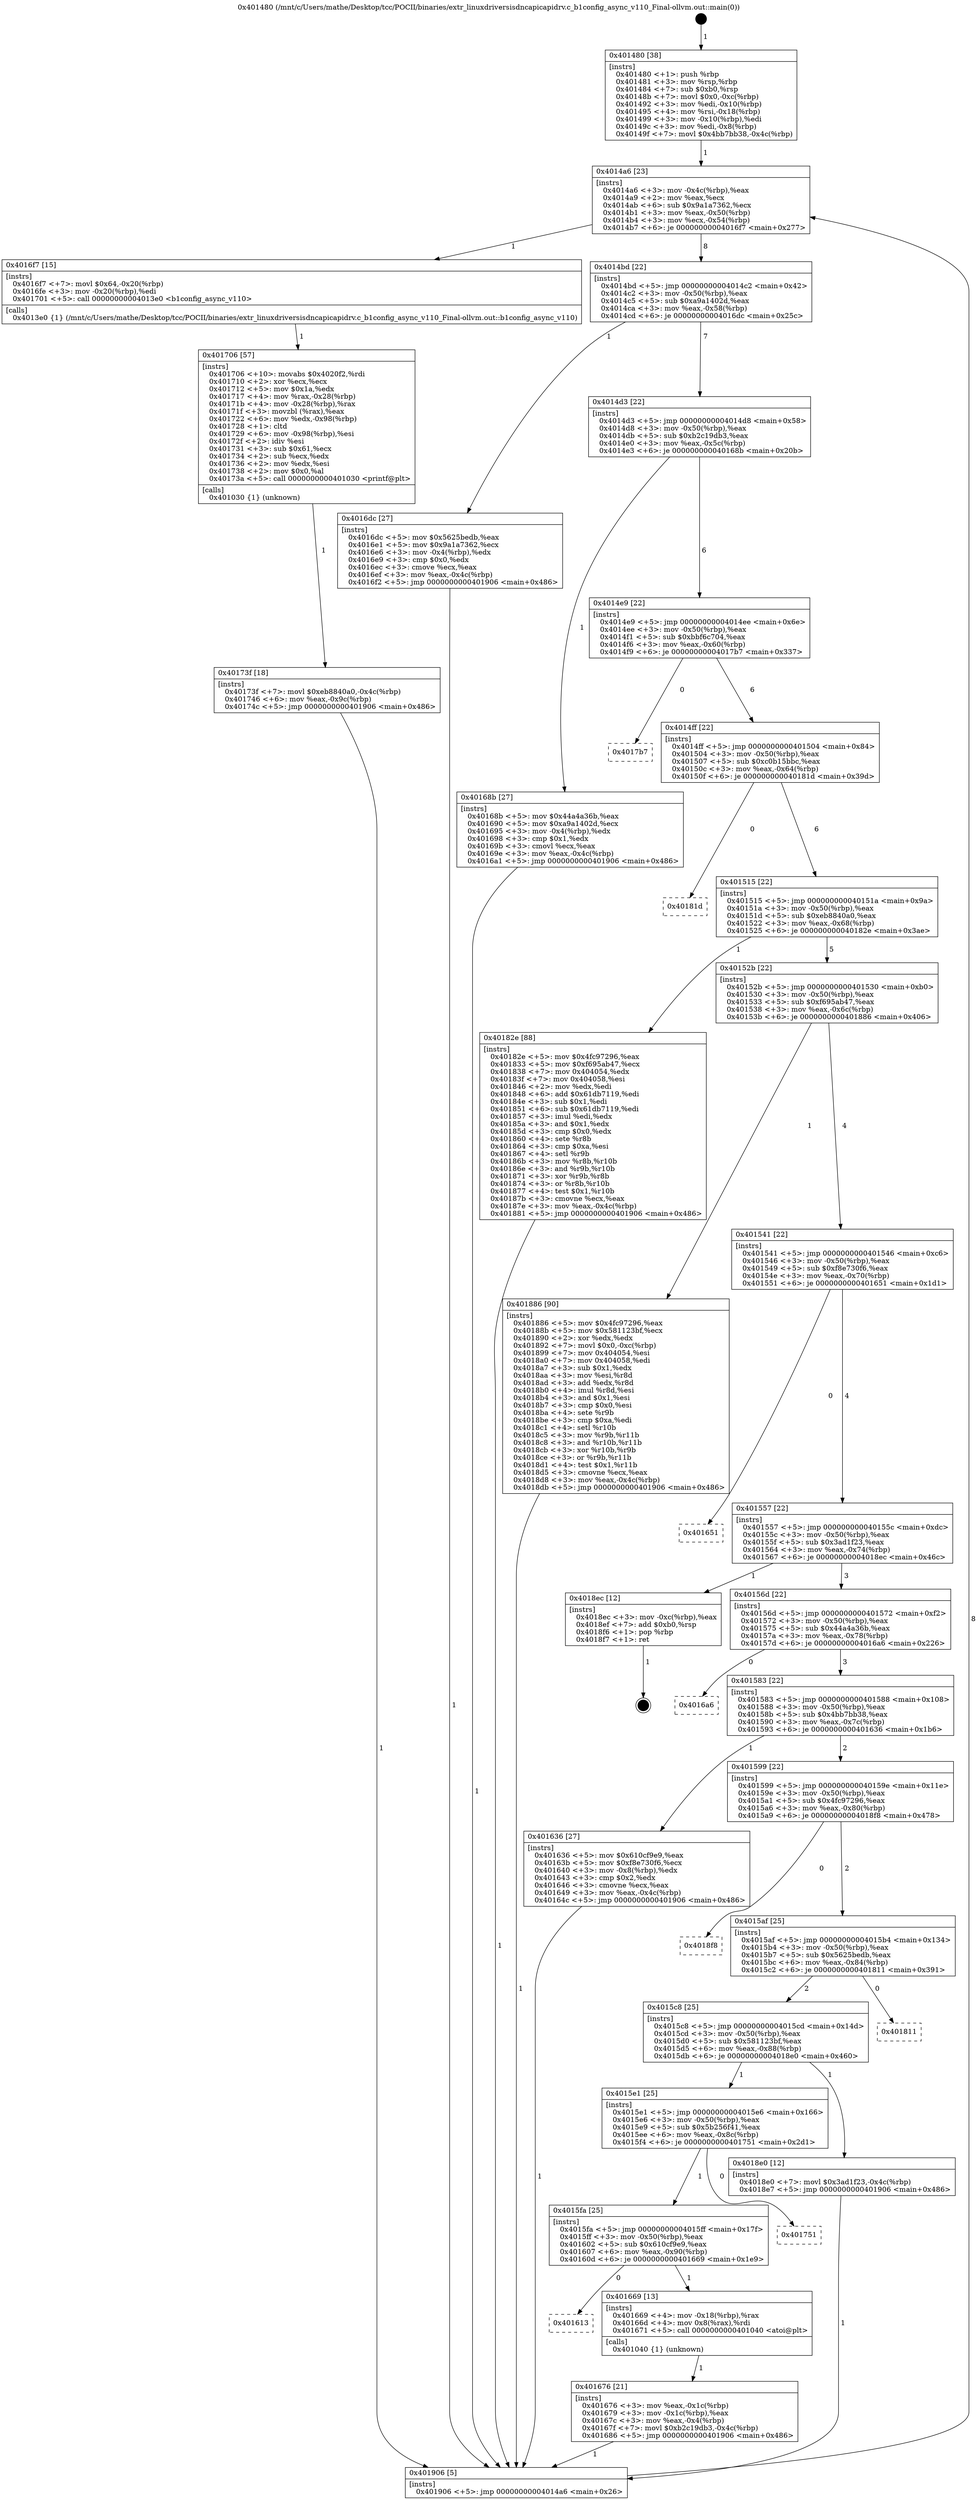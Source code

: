 digraph "0x401480" {
  label = "0x401480 (/mnt/c/Users/mathe/Desktop/tcc/POCII/binaries/extr_linuxdriversisdncapicapidrv.c_b1config_async_v110_Final-ollvm.out::main(0))"
  labelloc = "t"
  node[shape=record]

  Entry [label="",width=0.3,height=0.3,shape=circle,fillcolor=black,style=filled]
  "0x4014a6" [label="{
     0x4014a6 [23]\l
     | [instrs]\l
     &nbsp;&nbsp;0x4014a6 \<+3\>: mov -0x4c(%rbp),%eax\l
     &nbsp;&nbsp;0x4014a9 \<+2\>: mov %eax,%ecx\l
     &nbsp;&nbsp;0x4014ab \<+6\>: sub $0x9a1a7362,%ecx\l
     &nbsp;&nbsp;0x4014b1 \<+3\>: mov %eax,-0x50(%rbp)\l
     &nbsp;&nbsp;0x4014b4 \<+3\>: mov %ecx,-0x54(%rbp)\l
     &nbsp;&nbsp;0x4014b7 \<+6\>: je 00000000004016f7 \<main+0x277\>\l
  }"]
  "0x4016f7" [label="{
     0x4016f7 [15]\l
     | [instrs]\l
     &nbsp;&nbsp;0x4016f7 \<+7\>: movl $0x64,-0x20(%rbp)\l
     &nbsp;&nbsp;0x4016fe \<+3\>: mov -0x20(%rbp),%edi\l
     &nbsp;&nbsp;0x401701 \<+5\>: call 00000000004013e0 \<b1config_async_v110\>\l
     | [calls]\l
     &nbsp;&nbsp;0x4013e0 \{1\} (/mnt/c/Users/mathe/Desktop/tcc/POCII/binaries/extr_linuxdriversisdncapicapidrv.c_b1config_async_v110_Final-ollvm.out::b1config_async_v110)\l
  }"]
  "0x4014bd" [label="{
     0x4014bd [22]\l
     | [instrs]\l
     &nbsp;&nbsp;0x4014bd \<+5\>: jmp 00000000004014c2 \<main+0x42\>\l
     &nbsp;&nbsp;0x4014c2 \<+3\>: mov -0x50(%rbp),%eax\l
     &nbsp;&nbsp;0x4014c5 \<+5\>: sub $0xa9a1402d,%eax\l
     &nbsp;&nbsp;0x4014ca \<+3\>: mov %eax,-0x58(%rbp)\l
     &nbsp;&nbsp;0x4014cd \<+6\>: je 00000000004016dc \<main+0x25c\>\l
  }"]
  Exit [label="",width=0.3,height=0.3,shape=circle,fillcolor=black,style=filled,peripheries=2]
  "0x4016dc" [label="{
     0x4016dc [27]\l
     | [instrs]\l
     &nbsp;&nbsp;0x4016dc \<+5\>: mov $0x5625bedb,%eax\l
     &nbsp;&nbsp;0x4016e1 \<+5\>: mov $0x9a1a7362,%ecx\l
     &nbsp;&nbsp;0x4016e6 \<+3\>: mov -0x4(%rbp),%edx\l
     &nbsp;&nbsp;0x4016e9 \<+3\>: cmp $0x0,%edx\l
     &nbsp;&nbsp;0x4016ec \<+3\>: cmove %ecx,%eax\l
     &nbsp;&nbsp;0x4016ef \<+3\>: mov %eax,-0x4c(%rbp)\l
     &nbsp;&nbsp;0x4016f2 \<+5\>: jmp 0000000000401906 \<main+0x486\>\l
  }"]
  "0x4014d3" [label="{
     0x4014d3 [22]\l
     | [instrs]\l
     &nbsp;&nbsp;0x4014d3 \<+5\>: jmp 00000000004014d8 \<main+0x58\>\l
     &nbsp;&nbsp;0x4014d8 \<+3\>: mov -0x50(%rbp),%eax\l
     &nbsp;&nbsp;0x4014db \<+5\>: sub $0xb2c19db3,%eax\l
     &nbsp;&nbsp;0x4014e0 \<+3\>: mov %eax,-0x5c(%rbp)\l
     &nbsp;&nbsp;0x4014e3 \<+6\>: je 000000000040168b \<main+0x20b\>\l
  }"]
  "0x40173f" [label="{
     0x40173f [18]\l
     | [instrs]\l
     &nbsp;&nbsp;0x40173f \<+7\>: movl $0xeb8840a0,-0x4c(%rbp)\l
     &nbsp;&nbsp;0x401746 \<+6\>: mov %eax,-0x9c(%rbp)\l
     &nbsp;&nbsp;0x40174c \<+5\>: jmp 0000000000401906 \<main+0x486\>\l
  }"]
  "0x40168b" [label="{
     0x40168b [27]\l
     | [instrs]\l
     &nbsp;&nbsp;0x40168b \<+5\>: mov $0x44a4a36b,%eax\l
     &nbsp;&nbsp;0x401690 \<+5\>: mov $0xa9a1402d,%ecx\l
     &nbsp;&nbsp;0x401695 \<+3\>: mov -0x4(%rbp),%edx\l
     &nbsp;&nbsp;0x401698 \<+3\>: cmp $0x1,%edx\l
     &nbsp;&nbsp;0x40169b \<+3\>: cmovl %ecx,%eax\l
     &nbsp;&nbsp;0x40169e \<+3\>: mov %eax,-0x4c(%rbp)\l
     &nbsp;&nbsp;0x4016a1 \<+5\>: jmp 0000000000401906 \<main+0x486\>\l
  }"]
  "0x4014e9" [label="{
     0x4014e9 [22]\l
     | [instrs]\l
     &nbsp;&nbsp;0x4014e9 \<+5\>: jmp 00000000004014ee \<main+0x6e\>\l
     &nbsp;&nbsp;0x4014ee \<+3\>: mov -0x50(%rbp),%eax\l
     &nbsp;&nbsp;0x4014f1 \<+5\>: sub $0xbbf6c704,%eax\l
     &nbsp;&nbsp;0x4014f6 \<+3\>: mov %eax,-0x60(%rbp)\l
     &nbsp;&nbsp;0x4014f9 \<+6\>: je 00000000004017b7 \<main+0x337\>\l
  }"]
  "0x401706" [label="{
     0x401706 [57]\l
     | [instrs]\l
     &nbsp;&nbsp;0x401706 \<+10\>: movabs $0x4020f2,%rdi\l
     &nbsp;&nbsp;0x401710 \<+2\>: xor %ecx,%ecx\l
     &nbsp;&nbsp;0x401712 \<+5\>: mov $0x1a,%edx\l
     &nbsp;&nbsp;0x401717 \<+4\>: mov %rax,-0x28(%rbp)\l
     &nbsp;&nbsp;0x40171b \<+4\>: mov -0x28(%rbp),%rax\l
     &nbsp;&nbsp;0x40171f \<+3\>: movzbl (%rax),%eax\l
     &nbsp;&nbsp;0x401722 \<+6\>: mov %edx,-0x98(%rbp)\l
     &nbsp;&nbsp;0x401728 \<+1\>: cltd\l
     &nbsp;&nbsp;0x401729 \<+6\>: mov -0x98(%rbp),%esi\l
     &nbsp;&nbsp;0x40172f \<+2\>: idiv %esi\l
     &nbsp;&nbsp;0x401731 \<+3\>: sub $0x61,%ecx\l
     &nbsp;&nbsp;0x401734 \<+2\>: sub %ecx,%edx\l
     &nbsp;&nbsp;0x401736 \<+2\>: mov %edx,%esi\l
     &nbsp;&nbsp;0x401738 \<+2\>: mov $0x0,%al\l
     &nbsp;&nbsp;0x40173a \<+5\>: call 0000000000401030 \<printf@plt\>\l
     | [calls]\l
     &nbsp;&nbsp;0x401030 \{1\} (unknown)\l
  }"]
  "0x4017b7" [label="{
     0x4017b7\l
  }", style=dashed]
  "0x4014ff" [label="{
     0x4014ff [22]\l
     | [instrs]\l
     &nbsp;&nbsp;0x4014ff \<+5\>: jmp 0000000000401504 \<main+0x84\>\l
     &nbsp;&nbsp;0x401504 \<+3\>: mov -0x50(%rbp),%eax\l
     &nbsp;&nbsp;0x401507 \<+5\>: sub $0xc0b15bbc,%eax\l
     &nbsp;&nbsp;0x40150c \<+3\>: mov %eax,-0x64(%rbp)\l
     &nbsp;&nbsp;0x40150f \<+6\>: je 000000000040181d \<main+0x39d\>\l
  }"]
  "0x401676" [label="{
     0x401676 [21]\l
     | [instrs]\l
     &nbsp;&nbsp;0x401676 \<+3\>: mov %eax,-0x1c(%rbp)\l
     &nbsp;&nbsp;0x401679 \<+3\>: mov -0x1c(%rbp),%eax\l
     &nbsp;&nbsp;0x40167c \<+3\>: mov %eax,-0x4(%rbp)\l
     &nbsp;&nbsp;0x40167f \<+7\>: movl $0xb2c19db3,-0x4c(%rbp)\l
     &nbsp;&nbsp;0x401686 \<+5\>: jmp 0000000000401906 \<main+0x486\>\l
  }"]
  "0x40181d" [label="{
     0x40181d\l
  }", style=dashed]
  "0x401515" [label="{
     0x401515 [22]\l
     | [instrs]\l
     &nbsp;&nbsp;0x401515 \<+5\>: jmp 000000000040151a \<main+0x9a\>\l
     &nbsp;&nbsp;0x40151a \<+3\>: mov -0x50(%rbp),%eax\l
     &nbsp;&nbsp;0x40151d \<+5\>: sub $0xeb8840a0,%eax\l
     &nbsp;&nbsp;0x401522 \<+3\>: mov %eax,-0x68(%rbp)\l
     &nbsp;&nbsp;0x401525 \<+6\>: je 000000000040182e \<main+0x3ae\>\l
  }"]
  "0x401613" [label="{
     0x401613\l
  }", style=dashed]
  "0x40182e" [label="{
     0x40182e [88]\l
     | [instrs]\l
     &nbsp;&nbsp;0x40182e \<+5\>: mov $0x4fc97296,%eax\l
     &nbsp;&nbsp;0x401833 \<+5\>: mov $0xf695ab47,%ecx\l
     &nbsp;&nbsp;0x401838 \<+7\>: mov 0x404054,%edx\l
     &nbsp;&nbsp;0x40183f \<+7\>: mov 0x404058,%esi\l
     &nbsp;&nbsp;0x401846 \<+2\>: mov %edx,%edi\l
     &nbsp;&nbsp;0x401848 \<+6\>: add $0x61db7119,%edi\l
     &nbsp;&nbsp;0x40184e \<+3\>: sub $0x1,%edi\l
     &nbsp;&nbsp;0x401851 \<+6\>: sub $0x61db7119,%edi\l
     &nbsp;&nbsp;0x401857 \<+3\>: imul %edi,%edx\l
     &nbsp;&nbsp;0x40185a \<+3\>: and $0x1,%edx\l
     &nbsp;&nbsp;0x40185d \<+3\>: cmp $0x0,%edx\l
     &nbsp;&nbsp;0x401860 \<+4\>: sete %r8b\l
     &nbsp;&nbsp;0x401864 \<+3\>: cmp $0xa,%esi\l
     &nbsp;&nbsp;0x401867 \<+4\>: setl %r9b\l
     &nbsp;&nbsp;0x40186b \<+3\>: mov %r8b,%r10b\l
     &nbsp;&nbsp;0x40186e \<+3\>: and %r9b,%r10b\l
     &nbsp;&nbsp;0x401871 \<+3\>: xor %r9b,%r8b\l
     &nbsp;&nbsp;0x401874 \<+3\>: or %r8b,%r10b\l
     &nbsp;&nbsp;0x401877 \<+4\>: test $0x1,%r10b\l
     &nbsp;&nbsp;0x40187b \<+3\>: cmovne %ecx,%eax\l
     &nbsp;&nbsp;0x40187e \<+3\>: mov %eax,-0x4c(%rbp)\l
     &nbsp;&nbsp;0x401881 \<+5\>: jmp 0000000000401906 \<main+0x486\>\l
  }"]
  "0x40152b" [label="{
     0x40152b [22]\l
     | [instrs]\l
     &nbsp;&nbsp;0x40152b \<+5\>: jmp 0000000000401530 \<main+0xb0\>\l
     &nbsp;&nbsp;0x401530 \<+3\>: mov -0x50(%rbp),%eax\l
     &nbsp;&nbsp;0x401533 \<+5\>: sub $0xf695ab47,%eax\l
     &nbsp;&nbsp;0x401538 \<+3\>: mov %eax,-0x6c(%rbp)\l
     &nbsp;&nbsp;0x40153b \<+6\>: je 0000000000401886 \<main+0x406\>\l
  }"]
  "0x401669" [label="{
     0x401669 [13]\l
     | [instrs]\l
     &nbsp;&nbsp;0x401669 \<+4\>: mov -0x18(%rbp),%rax\l
     &nbsp;&nbsp;0x40166d \<+4\>: mov 0x8(%rax),%rdi\l
     &nbsp;&nbsp;0x401671 \<+5\>: call 0000000000401040 \<atoi@plt\>\l
     | [calls]\l
     &nbsp;&nbsp;0x401040 \{1\} (unknown)\l
  }"]
  "0x401886" [label="{
     0x401886 [90]\l
     | [instrs]\l
     &nbsp;&nbsp;0x401886 \<+5\>: mov $0x4fc97296,%eax\l
     &nbsp;&nbsp;0x40188b \<+5\>: mov $0x581123bf,%ecx\l
     &nbsp;&nbsp;0x401890 \<+2\>: xor %edx,%edx\l
     &nbsp;&nbsp;0x401892 \<+7\>: movl $0x0,-0xc(%rbp)\l
     &nbsp;&nbsp;0x401899 \<+7\>: mov 0x404054,%esi\l
     &nbsp;&nbsp;0x4018a0 \<+7\>: mov 0x404058,%edi\l
     &nbsp;&nbsp;0x4018a7 \<+3\>: sub $0x1,%edx\l
     &nbsp;&nbsp;0x4018aa \<+3\>: mov %esi,%r8d\l
     &nbsp;&nbsp;0x4018ad \<+3\>: add %edx,%r8d\l
     &nbsp;&nbsp;0x4018b0 \<+4\>: imul %r8d,%esi\l
     &nbsp;&nbsp;0x4018b4 \<+3\>: and $0x1,%esi\l
     &nbsp;&nbsp;0x4018b7 \<+3\>: cmp $0x0,%esi\l
     &nbsp;&nbsp;0x4018ba \<+4\>: sete %r9b\l
     &nbsp;&nbsp;0x4018be \<+3\>: cmp $0xa,%edi\l
     &nbsp;&nbsp;0x4018c1 \<+4\>: setl %r10b\l
     &nbsp;&nbsp;0x4018c5 \<+3\>: mov %r9b,%r11b\l
     &nbsp;&nbsp;0x4018c8 \<+3\>: and %r10b,%r11b\l
     &nbsp;&nbsp;0x4018cb \<+3\>: xor %r10b,%r9b\l
     &nbsp;&nbsp;0x4018ce \<+3\>: or %r9b,%r11b\l
     &nbsp;&nbsp;0x4018d1 \<+4\>: test $0x1,%r11b\l
     &nbsp;&nbsp;0x4018d5 \<+3\>: cmovne %ecx,%eax\l
     &nbsp;&nbsp;0x4018d8 \<+3\>: mov %eax,-0x4c(%rbp)\l
     &nbsp;&nbsp;0x4018db \<+5\>: jmp 0000000000401906 \<main+0x486\>\l
  }"]
  "0x401541" [label="{
     0x401541 [22]\l
     | [instrs]\l
     &nbsp;&nbsp;0x401541 \<+5\>: jmp 0000000000401546 \<main+0xc6\>\l
     &nbsp;&nbsp;0x401546 \<+3\>: mov -0x50(%rbp),%eax\l
     &nbsp;&nbsp;0x401549 \<+5\>: sub $0xf8e730f6,%eax\l
     &nbsp;&nbsp;0x40154e \<+3\>: mov %eax,-0x70(%rbp)\l
     &nbsp;&nbsp;0x401551 \<+6\>: je 0000000000401651 \<main+0x1d1\>\l
  }"]
  "0x4015fa" [label="{
     0x4015fa [25]\l
     | [instrs]\l
     &nbsp;&nbsp;0x4015fa \<+5\>: jmp 00000000004015ff \<main+0x17f\>\l
     &nbsp;&nbsp;0x4015ff \<+3\>: mov -0x50(%rbp),%eax\l
     &nbsp;&nbsp;0x401602 \<+5\>: sub $0x610cf9e9,%eax\l
     &nbsp;&nbsp;0x401607 \<+6\>: mov %eax,-0x90(%rbp)\l
     &nbsp;&nbsp;0x40160d \<+6\>: je 0000000000401669 \<main+0x1e9\>\l
  }"]
  "0x401651" [label="{
     0x401651\l
  }", style=dashed]
  "0x401557" [label="{
     0x401557 [22]\l
     | [instrs]\l
     &nbsp;&nbsp;0x401557 \<+5\>: jmp 000000000040155c \<main+0xdc\>\l
     &nbsp;&nbsp;0x40155c \<+3\>: mov -0x50(%rbp),%eax\l
     &nbsp;&nbsp;0x40155f \<+5\>: sub $0x3ad1f23,%eax\l
     &nbsp;&nbsp;0x401564 \<+3\>: mov %eax,-0x74(%rbp)\l
     &nbsp;&nbsp;0x401567 \<+6\>: je 00000000004018ec \<main+0x46c\>\l
  }"]
  "0x401751" [label="{
     0x401751\l
  }", style=dashed]
  "0x4018ec" [label="{
     0x4018ec [12]\l
     | [instrs]\l
     &nbsp;&nbsp;0x4018ec \<+3\>: mov -0xc(%rbp),%eax\l
     &nbsp;&nbsp;0x4018ef \<+7\>: add $0xb0,%rsp\l
     &nbsp;&nbsp;0x4018f6 \<+1\>: pop %rbp\l
     &nbsp;&nbsp;0x4018f7 \<+1\>: ret\l
  }"]
  "0x40156d" [label="{
     0x40156d [22]\l
     | [instrs]\l
     &nbsp;&nbsp;0x40156d \<+5\>: jmp 0000000000401572 \<main+0xf2\>\l
     &nbsp;&nbsp;0x401572 \<+3\>: mov -0x50(%rbp),%eax\l
     &nbsp;&nbsp;0x401575 \<+5\>: sub $0x44a4a36b,%eax\l
     &nbsp;&nbsp;0x40157a \<+3\>: mov %eax,-0x78(%rbp)\l
     &nbsp;&nbsp;0x40157d \<+6\>: je 00000000004016a6 \<main+0x226\>\l
  }"]
  "0x4015e1" [label="{
     0x4015e1 [25]\l
     | [instrs]\l
     &nbsp;&nbsp;0x4015e1 \<+5\>: jmp 00000000004015e6 \<main+0x166\>\l
     &nbsp;&nbsp;0x4015e6 \<+3\>: mov -0x50(%rbp),%eax\l
     &nbsp;&nbsp;0x4015e9 \<+5\>: sub $0x5b256f41,%eax\l
     &nbsp;&nbsp;0x4015ee \<+6\>: mov %eax,-0x8c(%rbp)\l
     &nbsp;&nbsp;0x4015f4 \<+6\>: je 0000000000401751 \<main+0x2d1\>\l
  }"]
  "0x4016a6" [label="{
     0x4016a6\l
  }", style=dashed]
  "0x401583" [label="{
     0x401583 [22]\l
     | [instrs]\l
     &nbsp;&nbsp;0x401583 \<+5\>: jmp 0000000000401588 \<main+0x108\>\l
     &nbsp;&nbsp;0x401588 \<+3\>: mov -0x50(%rbp),%eax\l
     &nbsp;&nbsp;0x40158b \<+5\>: sub $0x4bb7bb38,%eax\l
     &nbsp;&nbsp;0x401590 \<+3\>: mov %eax,-0x7c(%rbp)\l
     &nbsp;&nbsp;0x401593 \<+6\>: je 0000000000401636 \<main+0x1b6\>\l
  }"]
  "0x4018e0" [label="{
     0x4018e0 [12]\l
     | [instrs]\l
     &nbsp;&nbsp;0x4018e0 \<+7\>: movl $0x3ad1f23,-0x4c(%rbp)\l
     &nbsp;&nbsp;0x4018e7 \<+5\>: jmp 0000000000401906 \<main+0x486\>\l
  }"]
  "0x401636" [label="{
     0x401636 [27]\l
     | [instrs]\l
     &nbsp;&nbsp;0x401636 \<+5\>: mov $0x610cf9e9,%eax\l
     &nbsp;&nbsp;0x40163b \<+5\>: mov $0xf8e730f6,%ecx\l
     &nbsp;&nbsp;0x401640 \<+3\>: mov -0x8(%rbp),%edx\l
     &nbsp;&nbsp;0x401643 \<+3\>: cmp $0x2,%edx\l
     &nbsp;&nbsp;0x401646 \<+3\>: cmovne %ecx,%eax\l
     &nbsp;&nbsp;0x401649 \<+3\>: mov %eax,-0x4c(%rbp)\l
     &nbsp;&nbsp;0x40164c \<+5\>: jmp 0000000000401906 \<main+0x486\>\l
  }"]
  "0x401599" [label="{
     0x401599 [22]\l
     | [instrs]\l
     &nbsp;&nbsp;0x401599 \<+5\>: jmp 000000000040159e \<main+0x11e\>\l
     &nbsp;&nbsp;0x40159e \<+3\>: mov -0x50(%rbp),%eax\l
     &nbsp;&nbsp;0x4015a1 \<+5\>: sub $0x4fc97296,%eax\l
     &nbsp;&nbsp;0x4015a6 \<+3\>: mov %eax,-0x80(%rbp)\l
     &nbsp;&nbsp;0x4015a9 \<+6\>: je 00000000004018f8 \<main+0x478\>\l
  }"]
  "0x401906" [label="{
     0x401906 [5]\l
     | [instrs]\l
     &nbsp;&nbsp;0x401906 \<+5\>: jmp 00000000004014a6 \<main+0x26\>\l
  }"]
  "0x401480" [label="{
     0x401480 [38]\l
     | [instrs]\l
     &nbsp;&nbsp;0x401480 \<+1\>: push %rbp\l
     &nbsp;&nbsp;0x401481 \<+3\>: mov %rsp,%rbp\l
     &nbsp;&nbsp;0x401484 \<+7\>: sub $0xb0,%rsp\l
     &nbsp;&nbsp;0x40148b \<+7\>: movl $0x0,-0xc(%rbp)\l
     &nbsp;&nbsp;0x401492 \<+3\>: mov %edi,-0x10(%rbp)\l
     &nbsp;&nbsp;0x401495 \<+4\>: mov %rsi,-0x18(%rbp)\l
     &nbsp;&nbsp;0x401499 \<+3\>: mov -0x10(%rbp),%edi\l
     &nbsp;&nbsp;0x40149c \<+3\>: mov %edi,-0x8(%rbp)\l
     &nbsp;&nbsp;0x40149f \<+7\>: movl $0x4bb7bb38,-0x4c(%rbp)\l
  }"]
  "0x4015c8" [label="{
     0x4015c8 [25]\l
     | [instrs]\l
     &nbsp;&nbsp;0x4015c8 \<+5\>: jmp 00000000004015cd \<main+0x14d\>\l
     &nbsp;&nbsp;0x4015cd \<+3\>: mov -0x50(%rbp),%eax\l
     &nbsp;&nbsp;0x4015d0 \<+5\>: sub $0x581123bf,%eax\l
     &nbsp;&nbsp;0x4015d5 \<+6\>: mov %eax,-0x88(%rbp)\l
     &nbsp;&nbsp;0x4015db \<+6\>: je 00000000004018e0 \<main+0x460\>\l
  }"]
  "0x4018f8" [label="{
     0x4018f8\l
  }", style=dashed]
  "0x4015af" [label="{
     0x4015af [25]\l
     | [instrs]\l
     &nbsp;&nbsp;0x4015af \<+5\>: jmp 00000000004015b4 \<main+0x134\>\l
     &nbsp;&nbsp;0x4015b4 \<+3\>: mov -0x50(%rbp),%eax\l
     &nbsp;&nbsp;0x4015b7 \<+5\>: sub $0x5625bedb,%eax\l
     &nbsp;&nbsp;0x4015bc \<+6\>: mov %eax,-0x84(%rbp)\l
     &nbsp;&nbsp;0x4015c2 \<+6\>: je 0000000000401811 \<main+0x391\>\l
  }"]
  "0x401811" [label="{
     0x401811\l
  }", style=dashed]
  Entry -> "0x401480" [label=" 1"]
  "0x4014a6" -> "0x4016f7" [label=" 1"]
  "0x4014a6" -> "0x4014bd" [label=" 8"]
  "0x4018ec" -> Exit [label=" 1"]
  "0x4014bd" -> "0x4016dc" [label=" 1"]
  "0x4014bd" -> "0x4014d3" [label=" 7"]
  "0x4018e0" -> "0x401906" [label=" 1"]
  "0x4014d3" -> "0x40168b" [label=" 1"]
  "0x4014d3" -> "0x4014e9" [label=" 6"]
  "0x401886" -> "0x401906" [label=" 1"]
  "0x4014e9" -> "0x4017b7" [label=" 0"]
  "0x4014e9" -> "0x4014ff" [label=" 6"]
  "0x40182e" -> "0x401906" [label=" 1"]
  "0x4014ff" -> "0x40181d" [label=" 0"]
  "0x4014ff" -> "0x401515" [label=" 6"]
  "0x40173f" -> "0x401906" [label=" 1"]
  "0x401515" -> "0x40182e" [label=" 1"]
  "0x401515" -> "0x40152b" [label=" 5"]
  "0x401706" -> "0x40173f" [label=" 1"]
  "0x40152b" -> "0x401886" [label=" 1"]
  "0x40152b" -> "0x401541" [label=" 4"]
  "0x4016f7" -> "0x401706" [label=" 1"]
  "0x401541" -> "0x401651" [label=" 0"]
  "0x401541" -> "0x401557" [label=" 4"]
  "0x40168b" -> "0x401906" [label=" 1"]
  "0x401557" -> "0x4018ec" [label=" 1"]
  "0x401557" -> "0x40156d" [label=" 3"]
  "0x401676" -> "0x401906" [label=" 1"]
  "0x40156d" -> "0x4016a6" [label=" 0"]
  "0x40156d" -> "0x401583" [label=" 3"]
  "0x4015fa" -> "0x401613" [label=" 0"]
  "0x401583" -> "0x401636" [label=" 1"]
  "0x401583" -> "0x401599" [label=" 2"]
  "0x401636" -> "0x401906" [label=" 1"]
  "0x401480" -> "0x4014a6" [label=" 1"]
  "0x401906" -> "0x4014a6" [label=" 8"]
  "0x4015fa" -> "0x401669" [label=" 1"]
  "0x401599" -> "0x4018f8" [label=" 0"]
  "0x401599" -> "0x4015af" [label=" 2"]
  "0x4015e1" -> "0x4015fa" [label=" 1"]
  "0x4015af" -> "0x401811" [label=" 0"]
  "0x4015af" -> "0x4015c8" [label=" 2"]
  "0x4016dc" -> "0x401906" [label=" 1"]
  "0x4015c8" -> "0x4018e0" [label=" 1"]
  "0x4015c8" -> "0x4015e1" [label=" 1"]
  "0x401669" -> "0x401676" [label=" 1"]
  "0x4015e1" -> "0x401751" [label=" 0"]
}
